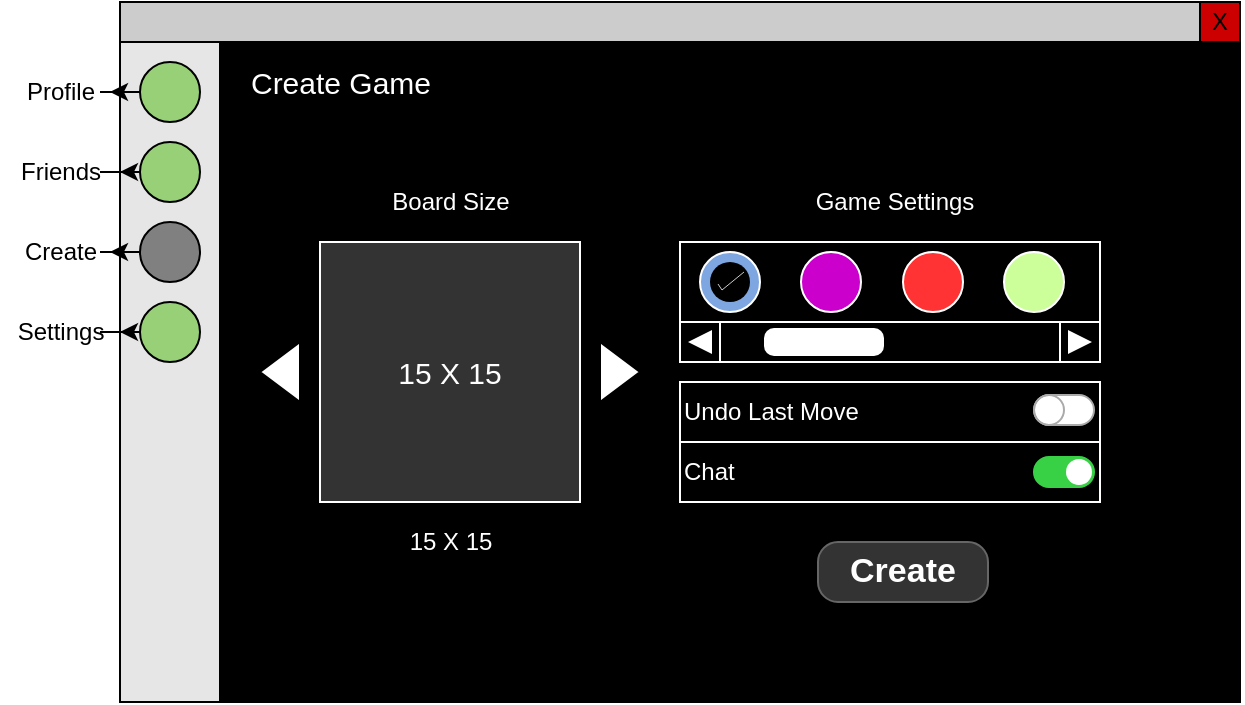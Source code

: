 <mxfile version="12.2.4" pages="1"><diagram id="L9LEQEi7bc16AuZbs_2f" name="Page-1"><mxGraphModel dx="872" dy="593" grid="0" gridSize="10" guides="1" tooltips="1" connect="1" arrows="1" fold="1" page="1" pageScale="1" pageWidth="850" pageHeight="1100" math="0" shadow="0"><root><mxCell id="0"/><mxCell id="1" parent="0"/><mxCell id="10" value="" style="rounded=0;whiteSpace=wrap;html=1;fillColor=#FFFFFF;" parent="1" vertex="1"><mxGeometry x="100" y="110" width="560" height="350" as="geometry"/></mxCell><mxCell id="11" value="" style="endArrow=none;html=1;entryX=1;entryY=0.057;entryDx=0;entryDy=0;entryPerimeter=0;" parent="1" target="10" edge="1"><mxGeometry width="50" height="50" relative="1" as="geometry"><mxPoint x="100" y="130" as="sourcePoint"/><mxPoint x="200" y="130" as="targetPoint"/></mxGeometry></mxCell><mxCell id="15" value="X" style="whiteSpace=wrap;html=1;aspect=fixed;fillColor=#CC0000;" parent="1" vertex="1"><mxGeometry x="640" y="110" width="20" height="20" as="geometry"/></mxCell><mxCell id="16" value="" style="rounded=0;whiteSpace=wrap;html=1;fillColor=#CCCCCC;" parent="1" vertex="1"><mxGeometry x="100" y="110" width="540" height="20" as="geometry"/></mxCell><mxCell id="17" value="" style="rounded=0;whiteSpace=wrap;html=1;fillColor=#E6E6E6;" parent="1" vertex="1"><mxGeometry x="100" y="130" width="50" height="330" as="geometry"/></mxCell><mxCell id="28" style="edgeStyle=orthogonalEdgeStyle;rounded=0;orthogonalLoop=1;jettySize=auto;html=1;exitX=0;exitY=0.5;exitDx=0;exitDy=0;" parent="1" source="18" target="22" edge="1"><mxGeometry relative="1" as="geometry"/></mxCell><mxCell id="18" value="" style="ellipse;whiteSpace=wrap;html=1;aspect=fixed;fillColor=#97D077;" parent="1" vertex="1"><mxGeometry x="110" y="140" width="30" height="30" as="geometry"/></mxCell><mxCell id="29" style="edgeStyle=orthogonalEdgeStyle;rounded=0;orthogonalLoop=1;jettySize=auto;html=1;exitX=0;exitY=0.5;exitDx=0;exitDy=0;" parent="1" source="19" target="23" edge="1"><mxGeometry relative="1" as="geometry"/></mxCell><mxCell id="19" value="" style="ellipse;whiteSpace=wrap;html=1;aspect=fixed;fillColor=#97D077;" parent="1" vertex="1"><mxGeometry x="110" y="180" width="30" height="30" as="geometry"/></mxCell><mxCell id="30" style="edgeStyle=orthogonalEdgeStyle;rounded=0;orthogonalLoop=1;jettySize=auto;html=1;exitX=0;exitY=0.5;exitDx=0;exitDy=0;" parent="1" source="20" target="24" edge="1"><mxGeometry relative="1" as="geometry"/></mxCell><mxCell id="20" value="" style="ellipse;whiteSpace=wrap;html=1;aspect=fixed;fillColor=#808080;" parent="1" vertex="1"><mxGeometry x="110" y="220" width="30" height="30" as="geometry"/></mxCell><mxCell id="31" style="edgeStyle=orthogonalEdgeStyle;rounded=0;orthogonalLoop=1;jettySize=auto;html=1;exitX=0;exitY=0.5;exitDx=0;exitDy=0;" parent="1" source="21" target="25" edge="1"><mxGeometry relative="1" as="geometry"/></mxCell><mxCell id="21" value="" style="ellipse;whiteSpace=wrap;html=1;aspect=fixed;fillColor=#97D077;" parent="1" vertex="1"><mxGeometry x="110" y="260" width="30" height="30" as="geometry"/></mxCell><mxCell id="22" value="Profile" style="text;html=1;resizable=0;autosize=1;align=center;verticalAlign=middle;points=[];fillColor=none;strokeColor=none;rounded=0;" parent="1" vertex="1"><mxGeometry x="45" y="145" width="50" height="20" as="geometry"/></mxCell><mxCell id="23" value="Friends" style="text;html=1;resizable=0;autosize=1;align=center;verticalAlign=middle;points=[];fillColor=none;strokeColor=none;rounded=0;" parent="1" vertex="1"><mxGeometry x="40" y="185" width="60" height="20" as="geometry"/></mxCell><mxCell id="24" value="Create&lt;span style=&quot;color: rgba(0 , 0 , 0 , 0) ; font-family: monospace ; font-size: 0px&quot;&gt;%3CmxGraphModel%3E%3Croot%3E%3CmxCell%20id%3D%220%22%2F%3E%3CmxCell%20id%3D%221%22%20parent%3D%220%22%2F%3E%3CmxCell%20id%3D%222%22%20value%3D%22Profile%22%20style%3D%22text%3Bhtml%3D1%3Bresizable%3D0%3Bautosize%3D1%3Balign%3Dcenter%3BverticalAlign%3Dmiddle%3Bpoints%3D%5B%5D%3BfillColor%3Dnone%3BstrokeColor%3Dnone%3Brounded%3D0%3B%22%20vertex%3D%221%22%20parent%3D%221%22%3E%3CmxGeometry%20x%3D%2245%22%20y%3D%22145%22%20width%3D%2250%22%20height%3D%2220%22%20as%3D%22geometry%22%2F%3E%3C%2FmxCell%3E%3C%2Froot%3E%3C%2FmxGraphModel%3E&lt;/span&gt;" style="text;html=1;resizable=0;autosize=1;align=center;verticalAlign=middle;points=[];fillColor=none;strokeColor=none;rounded=0;" parent="1" vertex="1"><mxGeometry x="45" y="225" width="50" height="20" as="geometry"/></mxCell><mxCell id="25" value="Settings" style="text;html=1;resizable=0;autosize=1;align=center;verticalAlign=middle;points=[];fillColor=none;strokeColor=none;rounded=0;" parent="1" vertex="1"><mxGeometry x="40" y="265" width="60" height="20" as="geometry"/></mxCell><mxCell id="32" value="" style="rounded=0;whiteSpace=wrap;html=1;fillColor=#1A1A1A;" parent="1" vertex="1"><mxGeometry x="150" y="130" width="510" height="330" as="geometry"/></mxCell><mxCell id="34" value="" style="rounded=0;whiteSpace=wrap;html=1;fillColor=#000000;" parent="1" vertex="1"><mxGeometry x="150" y="130" width="510" height="330" as="geometry"/></mxCell><mxCell id="64" value="&lt;font style=&quot;font-size: 15px&quot; color=&quot;#ffffff&quot;&gt;15 X 15&lt;/font&gt;" style="whiteSpace=wrap;html=1;aspect=fixed;strokeColor=#FFFFFF;fillColor=#333333;" parent="1" vertex="1"><mxGeometry x="200" y="230" width="130" height="130" as="geometry"/></mxCell><mxCell id="74" value="&lt;font color=&quot;#ffffff&quot;&gt;Undo Last Move&lt;/font&gt;" style="rounded=0;whiteSpace=wrap;html=1;strokeColor=#FFFFFF;fillColor=#000000;align=left;" parent="1" vertex="1"><mxGeometry x="380" y="300" width="210" height="30" as="geometry"/></mxCell><mxCell id="75" value="&lt;font color=&quot;#ffffff&quot;&gt;Chat&lt;/font&gt;" style="rounded=0;whiteSpace=wrap;html=1;strokeColor=#FFFFFF;fillColor=#000000;align=left;" parent="1" vertex="1"><mxGeometry x="380" y="330" width="210" height="30" as="geometry"/></mxCell><mxCell id="76" value="" style="html=1;verticalLabelPosition=bottom;labelBackgroundColor=#ffffff;verticalAlign=top;shadow=0;dashed=0;strokeWidth=1;shape=mxgraph.ios7ui.onOffButton;buttonState=off;strokeColor=#38D145;strokeColor2=#aaaaaa;fillColor=#38D145;fillColor2=#ffffff;" parent="1" vertex="1"><mxGeometry x="557" y="306.5" width="23" height="15" as="geometry"/></mxCell><mxCell id="78" value="" style="html=1;verticalLabelPosition=bottom;labelBackgroundColor=#ffffff;verticalAlign=top;shadow=0;dashed=0;strokeWidth=1;shape=mxgraph.ios7ui.onOffButton;buttonState=on;strokeColor=#38D145;strokeColor2=#aaaaaa;fillColor=#38D145;fillColor2=#ffffff;" parent="1" vertex="1"><mxGeometry x="557" y="337.5" width="23" height="15" as="geometry"/></mxCell><mxCell id="79" value="&lt;font color=&quot;#ffffff&quot; style=&quot;font-size: 15px&quot;&gt;Create Game&lt;/font&gt;" style="text;html=1;resizable=0;autosize=1;align=center;verticalAlign=middle;points=[];fillColor=none;strokeColor=none;rounded=0;" vertex="1" parent="1"><mxGeometry x="155" y="140" width="110" height="20" as="geometry"/></mxCell><mxCell id="80" value="&lt;font color=&quot;#ffffff&quot; style=&quot;font-size: 12px&quot;&gt;Board Size&lt;/font&gt;" style="text;html=1;resizable=0;autosize=1;align=center;verticalAlign=middle;points=[];fillColor=none;strokeColor=none;rounded=0;" vertex="1" parent="1"><mxGeometry x="230" y="200" width="70" height="20" as="geometry"/></mxCell><mxCell id="88" value="" style="triangle;whiteSpace=wrap;html=1;" vertex="1" parent="1"><mxGeometry x="340" y="280" width="20" height="30" as="geometry"/></mxCell><mxCell id="89" value="" style="triangle;whiteSpace=wrap;html=1;direction=west;" vertex="1" parent="1"><mxGeometry x="170" y="280" width="20" height="30" as="geometry"/></mxCell><mxCell id="90" value="&lt;font color=&quot;#ffffff&quot; style=&quot;font-size: 12px&quot;&gt;15 X 15&lt;/font&gt;" style="text;html=1;resizable=0;autosize=1;align=center;verticalAlign=middle;points=[];fillColor=none;strokeColor=none;rounded=0;" vertex="1" parent="1"><mxGeometry x="235" y="370" width="60" height="20" as="geometry"/></mxCell><mxCell id="91" value="&lt;font color=&quot;#ffffff&quot; style=&quot;font-size: 12px&quot;&gt;Game Settings&lt;/font&gt;" style="text;html=1;resizable=0;autosize=1;align=center;verticalAlign=middle;points=[];fillColor=none;strokeColor=none;rounded=0;" vertex="1" parent="1"><mxGeometry x="441.5" y="200" width="90" height="20" as="geometry"/></mxCell><mxCell id="93" value="" style="verticalLabelPosition=bottom;shadow=0;dashed=0;align=center;html=1;verticalAlign=top;strokeWidth=1;shape=mxgraph.mockup.navigation.scrollBar;strokeColor=#FFFFFF;barPos=20;fillColor2=#FFFFFF;strokeColor2=none;fillColor=#000000;" vertex="1" parent="1"><mxGeometry x="380" y="270" width="210" height="10" as="geometry"/></mxCell><mxCell id="94" value="" style="rounded=0;whiteSpace=wrap;html=1;strokeColor=#FFFFFF;fillColor=#000000;align=left;" vertex="1" parent="1"><mxGeometry x="380" y="230" width="210" height="40" as="geometry"/></mxCell><mxCell id="95" value="" style="ellipse;whiteSpace=wrap;html=1;aspect=fixed;strokeColor=#FFFFFF;fillColor=#7EA6E0;" vertex="1" parent="1"><mxGeometry x="390" y="235" width="30" height="30" as="geometry"/></mxCell><mxCell id="96" value="" style="ellipse;whiteSpace=wrap;html=1;aspect=fixed;strokeColor=#FFFFFF;fillColor=#CC00CC;" vertex="1" parent="1"><mxGeometry x="440.5" y="235" width="30" height="30" as="geometry"/></mxCell><mxCell id="97" value="" style="ellipse;whiteSpace=wrap;html=1;aspect=fixed;strokeColor=#FFFFFF;fillColor=#FF3333;" vertex="1" parent="1"><mxGeometry x="491.5" y="235" width="30" height="30" as="geometry"/></mxCell><mxCell id="98" value="" style="ellipse;whiteSpace=wrap;html=1;aspect=fixed;strokeColor=#FFFFFF;fillColor=#CCFF99;" vertex="1" parent="1"><mxGeometry x="542" y="235" width="30" height="30" as="geometry"/></mxCell><mxCell id="109" value="" style="html=1;verticalLabelPosition=bottom;labelBackgroundColor=#ffffff;verticalAlign=top;shadow=0;dashed=0;strokeWidth=2;shape=mxgraph.ios7.misc.select;fillColor=#000000;strokeColor=#FFFFFF;" vertex="1" parent="1"><mxGeometry x="395" y="240" width="20" height="20" as="geometry"/></mxCell><mxCell id="111" value="Create" style="strokeWidth=1;shadow=0;dashed=0;align=center;html=1;shape=mxgraph.mockup.buttons.button;strokeColor=#666666;fontColor=#ffffff;mainText=;buttonStyle=round;fontSize=17;fontStyle=1;fillColor=#333333;whiteSpace=wrap;" vertex="1" parent="1"><mxGeometry x="449" y="380" width="85" height="30" as="geometry"/></mxCell></root></mxGraphModel></diagram></mxfile>
